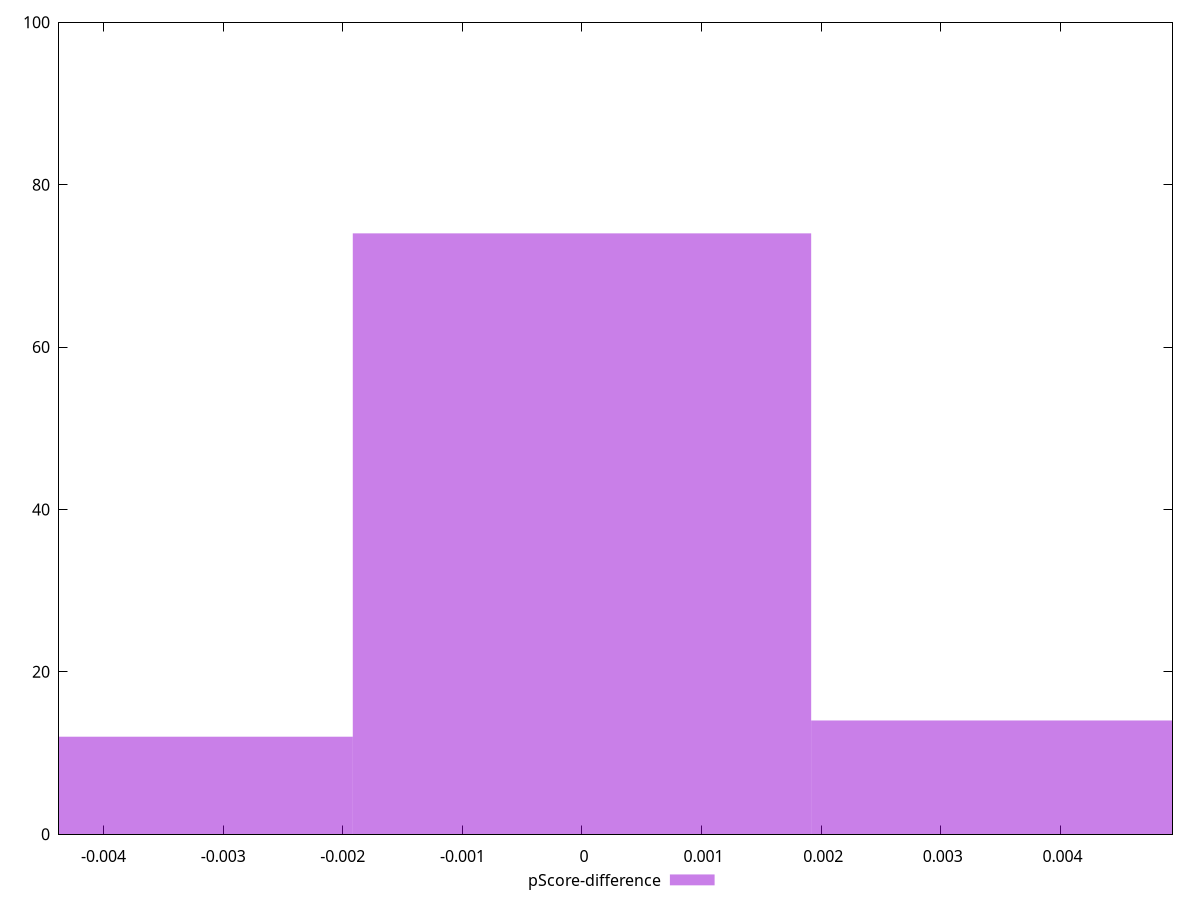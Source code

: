 reset

$pScoreDifference <<EOF
0 74
0.003832537240837718 14
-0.003832537240837718 12
EOF

set key outside below
set boxwidth 0.003832537240837718
set xrange [-0.004372603750936843:0.00493726616220716]
set yrange [0:100]
set trange [0:100]
set style fill transparent solid 0.5 noborder
set terminal svg size 640, 490 enhanced background rgb 'white'
set output "report_00015_2021-02-09T16-11-33.973Z/estimated-input-latency/samples/pages+cached+noadtech/pScore-difference/histogram.svg"

plot $pScoreDifference title "pScore-difference" with boxes

reset
